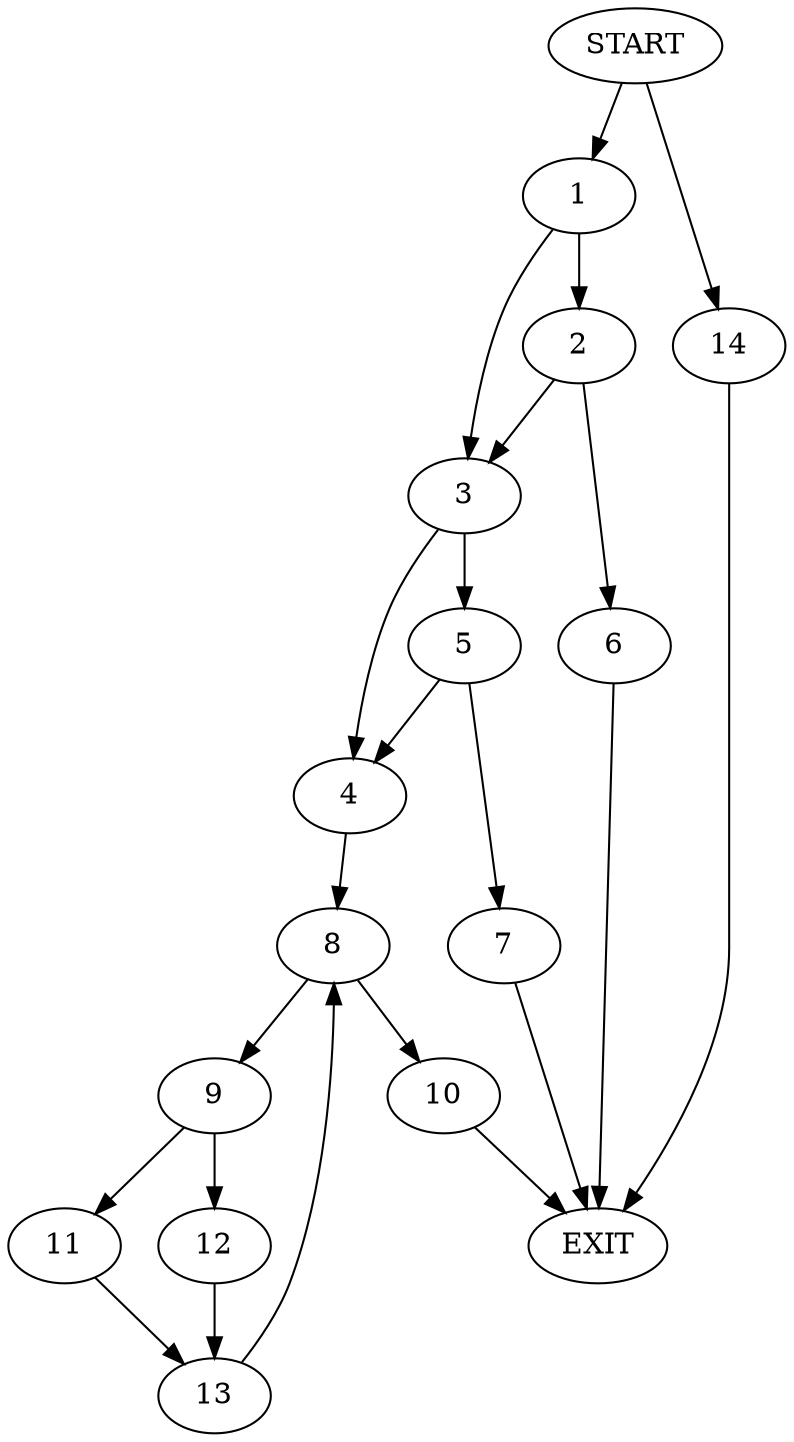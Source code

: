 digraph {
0 [label="START"]
15 [label="EXIT"]
0 -> 1
1 -> 2
1 -> 3
3 -> 4
3 -> 5
2 -> 6
2 -> 3
6 -> 15
5 -> 7
5 -> 4
4 -> 8
7 -> 15
8 -> 9
8 -> 10
9 -> 11
9 -> 12
10 -> 15
12 -> 13
11 -> 13
13 -> 8
0 -> 14
14 -> 15
}
